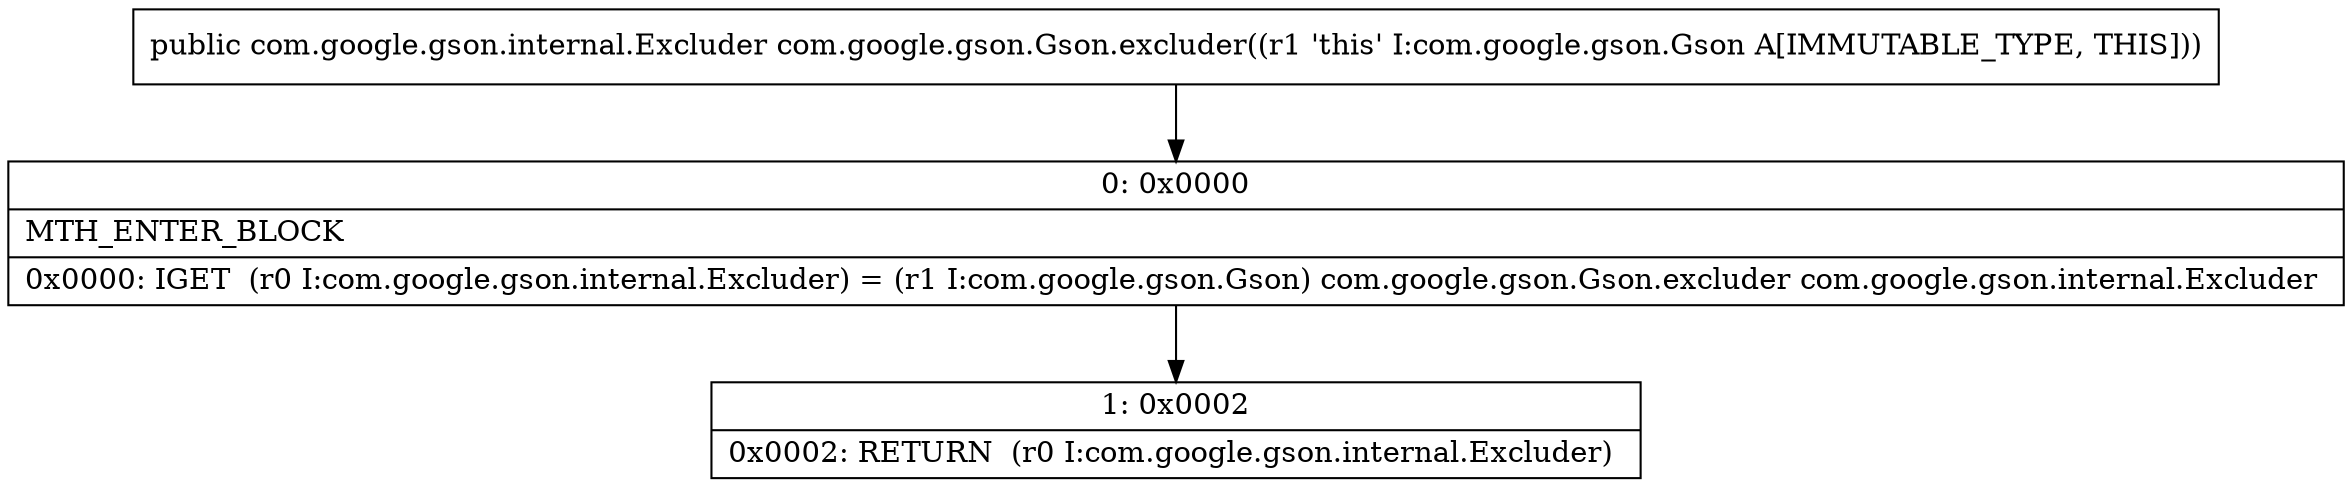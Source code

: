 digraph "CFG forcom.google.gson.Gson.excluder()Lcom\/google\/gson\/internal\/Excluder;" {
Node_0 [shape=record,label="{0\:\ 0x0000|MTH_ENTER_BLOCK\l|0x0000: IGET  (r0 I:com.google.gson.internal.Excluder) = (r1 I:com.google.gson.Gson) com.google.gson.Gson.excluder com.google.gson.internal.Excluder \l}"];
Node_1 [shape=record,label="{1\:\ 0x0002|0x0002: RETURN  (r0 I:com.google.gson.internal.Excluder) \l}"];
MethodNode[shape=record,label="{public com.google.gson.internal.Excluder com.google.gson.Gson.excluder((r1 'this' I:com.google.gson.Gson A[IMMUTABLE_TYPE, THIS])) }"];
MethodNode -> Node_0;
Node_0 -> Node_1;
}


